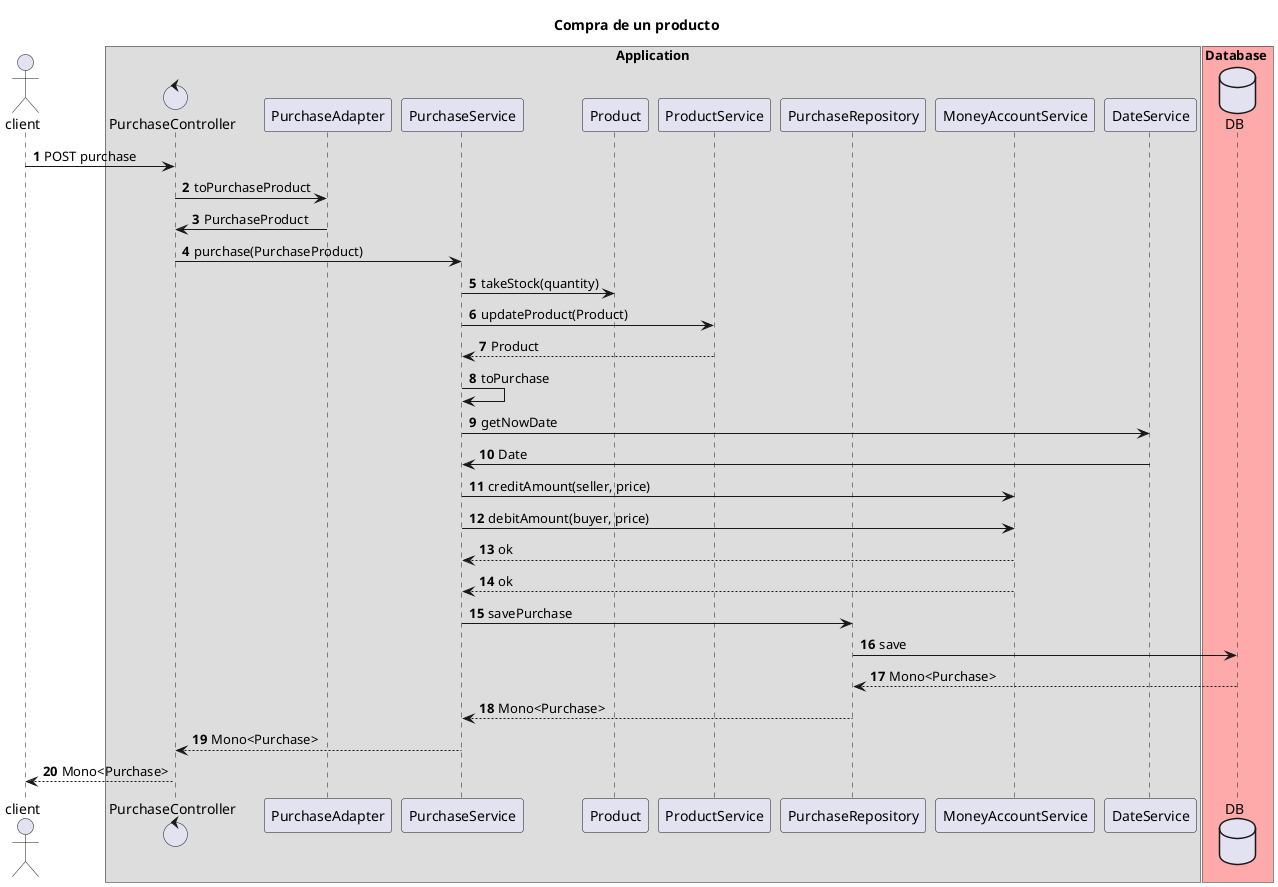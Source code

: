 @startuml
'https://plantuml.com/sequence-diagram

title Compra de un producto

autonumber

actor client

box Application
control PurchaseController
participant PurchaseAdapter
participant PurchaseService
participant Product
participant ProductService
participant PurchaseRepository
participant MoneyAccountService
participant DateService

end box

box Database #FFAAAA
database DB
end box



client -> PurchaseController: POST purchase

PurchaseController -> PurchaseAdapter: toPurchaseProduct
PurchaseAdapter -> PurchaseController: PurchaseProduct
PurchaseController -> PurchaseService: purchase(PurchaseProduct)

PurchaseService -> Product : takeStock(quantity)
PurchaseService -> ProductService: updateProduct(Product)

ProductService --> PurchaseService : Product
PurchaseService -> PurchaseService : toPurchase
PurchaseService -> DateService : getNowDate
DateService -> PurchaseService : Date

PurchaseService -> MoneyAccountService : creditAmount(seller, price)
PurchaseService -> MoneyAccountService : debitAmount(buyer, price)
MoneyAccountService --> PurchaseService : ok
MoneyAccountService --> PurchaseService : ok

PurchaseService -> PurchaseRepository :savePurchase
PurchaseRepository -> DB : save
DB --> PurchaseRepository : Mono<Purchase>
PurchaseRepository --> PurchaseService : Mono<Purchase>

PurchaseService --> PurchaseController : Mono<Purchase>
PurchaseController --> client : Mono<Purchase>

@enduml